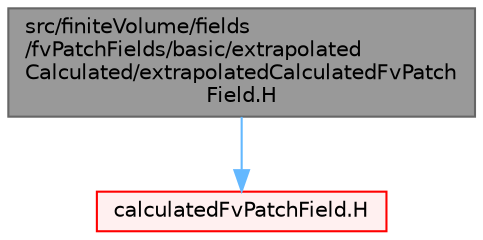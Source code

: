 digraph "src/finiteVolume/fields/fvPatchFields/basic/extrapolatedCalculated/extrapolatedCalculatedFvPatchField.H"
{
 // LATEX_PDF_SIZE
  bgcolor="transparent";
  edge [fontname=Helvetica,fontsize=10,labelfontname=Helvetica,labelfontsize=10];
  node [fontname=Helvetica,fontsize=10,shape=box,height=0.2,width=0.4];
  Node1 [id="Node000001",label="src/finiteVolume/fields\l/fvPatchFields/basic/extrapolated\lCalculated/extrapolatedCalculatedFvPatch\lField.H",height=0.2,width=0.4,color="gray40", fillcolor="grey60", style="filled", fontcolor="black",tooltip=" "];
  Node1 -> Node2 [id="edge1_Node000001_Node000002",color="steelblue1",style="solid",tooltip=" "];
  Node2 [id="Node000002",label="calculatedFvPatchField.H",height=0.2,width=0.4,color="red", fillcolor="#FFF0F0", style="filled",URL="$calculatedFvPatchField_8H.html",tooltip=" "];
}
